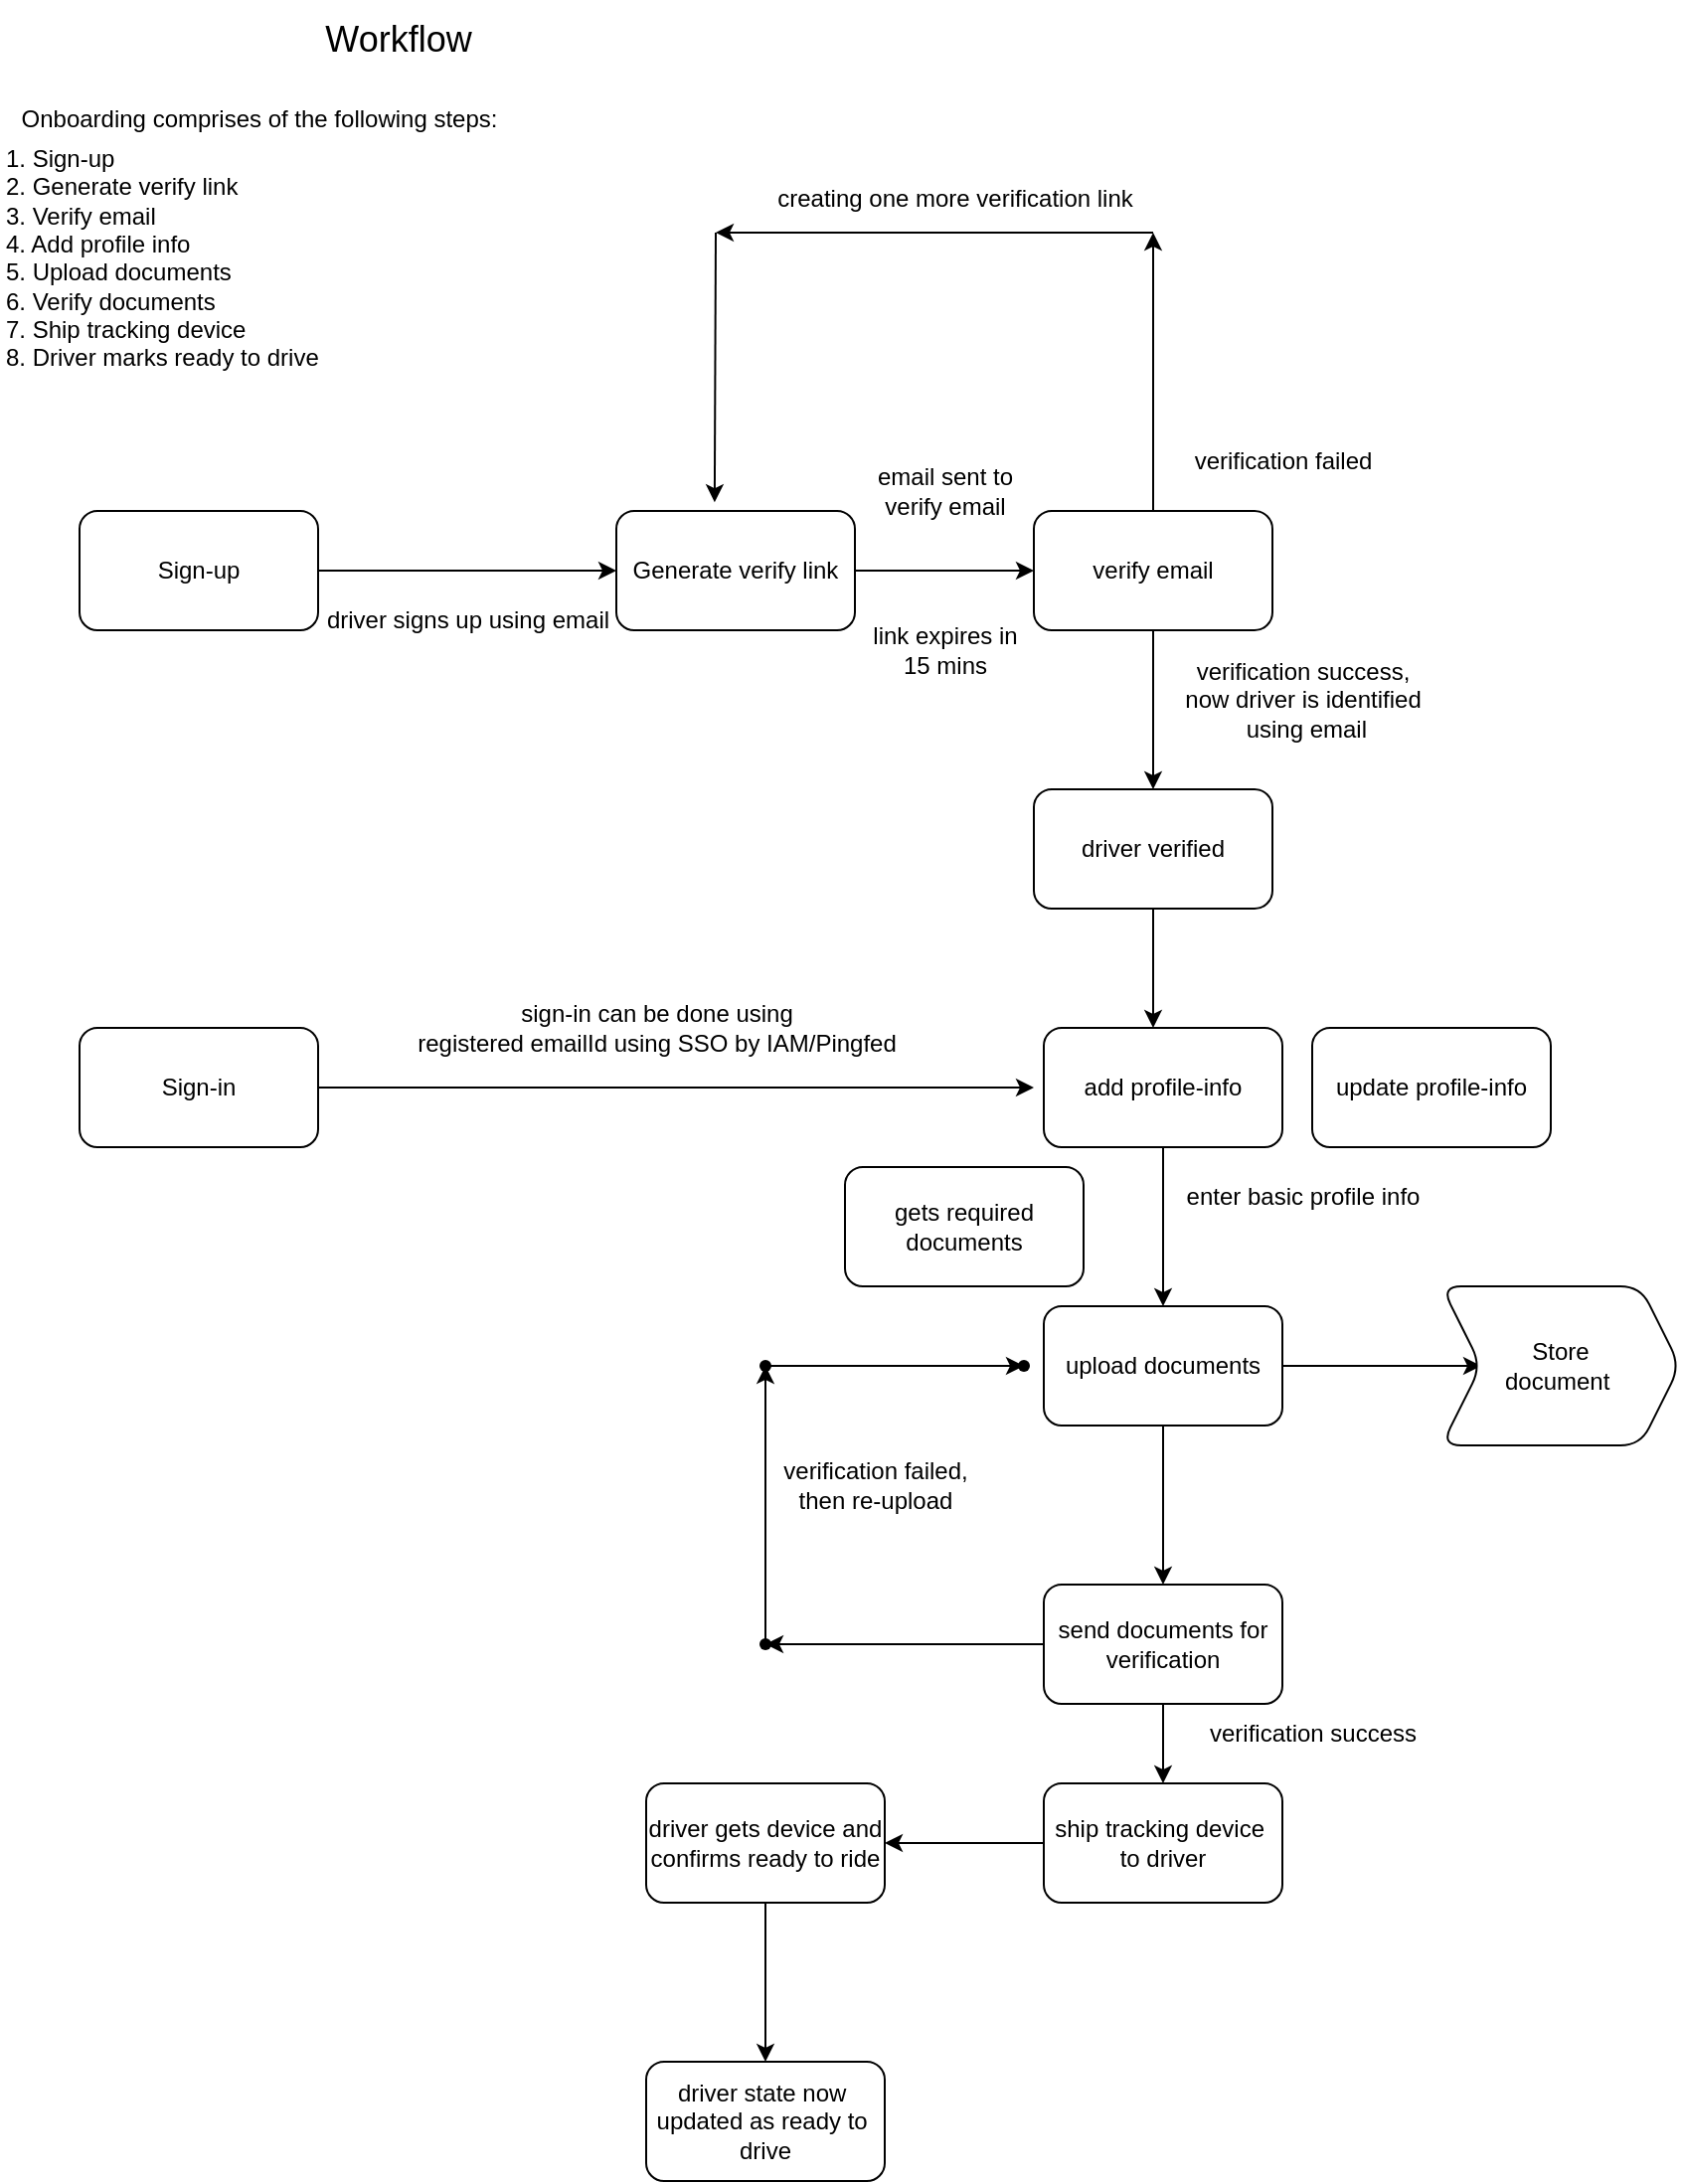 <mxfile version="23.1.6" type="device" pages="4">
  <diagram id="8oKpvlbRBVI-5o9lbDrr" name="App-flow">
    <mxGraphModel dx="1451" dy="612" grid="1" gridSize="10" guides="1" tooltips="1" connect="1" arrows="1" fold="1" page="1" pageScale="1" pageWidth="827" pageHeight="1169" math="0" shadow="0">
      <root>
        <mxCell id="0" />
        <mxCell id="1" parent="0" />
        <mxCell id="OUUCEU6JkILI50uPh_p8-1" value="&lt;font style=&quot;font-size: 18px;&quot;&gt;Workflow&lt;/font&gt;" style="text;html=1;align=center;verticalAlign=middle;resizable=0;points=[];autosize=1;strokeColor=none;fillColor=none;" parent="1" vertex="1">
          <mxGeometry x="190" y="13" width="100" height="40" as="geometry" />
        </mxCell>
        <mxCell id="OUUCEU6JkILI50uPh_p8-2" value="Onboarding comprises of the following steps:&lt;div&gt;&lt;br/&gt;&lt;/div&gt;" style="text;html=1;align=center;verticalAlign=middle;resizable=0;points=[];autosize=1;strokeColor=none;fillColor=none;" parent="1" vertex="1">
          <mxGeometry x="40" y="60" width="260" height="40" as="geometry" />
        </mxCell>
        <mxCell id="OUUCEU6JkILI50uPh_p8-3" value="&lt;div&gt;1. Sign-up&lt;/div&gt;&lt;div&gt;2. Generate verify link&lt;/div&gt;&lt;div&gt;3. Verify email&lt;/div&gt;&lt;div&gt;4. Add profile info&lt;/div&gt;&lt;div&gt;5. Upload documents&lt;/div&gt;&lt;div&gt;6. Verify documents&lt;/div&gt;&lt;div&gt;7. Ship tracking device&lt;/div&gt;&lt;div&gt;8. Driver marks ready to drive&lt;/div&gt;&lt;div&gt;&lt;br&gt;&lt;/div&gt;" style="text;html=1;align=left;verticalAlign=middle;resizable=0;points=[];autosize=1;strokeColor=none;fillColor=none;" parent="1" vertex="1">
          <mxGeometry x="41" y="80" width="180" height="140" as="geometry" />
        </mxCell>
        <mxCell id="GoXYYYhnCSD-UGDfaQE2-3" style="edgeStyle=orthogonalEdgeStyle;rounded=0;orthogonalLoop=1;jettySize=auto;html=1;entryX=0;entryY=0.5;entryDx=0;entryDy=0;" parent="1" source="GoXYYYhnCSD-UGDfaQE2-1" target="GoXYYYhnCSD-UGDfaQE2-2" edge="1">
          <mxGeometry relative="1" as="geometry" />
        </mxCell>
        <mxCell id="GoXYYYhnCSD-UGDfaQE2-1" value="Sign-up" style="rounded=1;whiteSpace=wrap;html=1;" parent="1" vertex="1">
          <mxGeometry x="80" y="270" width="120" height="60" as="geometry" />
        </mxCell>
        <mxCell id="GoXYYYhnCSD-UGDfaQE2-5" style="edgeStyle=orthogonalEdgeStyle;rounded=0;orthogonalLoop=1;jettySize=auto;html=1;" parent="1" source="GoXYYYhnCSD-UGDfaQE2-2" edge="1">
          <mxGeometry relative="1" as="geometry">
            <mxPoint x="560" y="300" as="targetPoint" />
          </mxGeometry>
        </mxCell>
        <mxCell id="GoXYYYhnCSD-UGDfaQE2-2" value="Generate verify link" style="rounded=1;whiteSpace=wrap;html=1;" parent="1" vertex="1">
          <mxGeometry x="350" y="270" width="120" height="60" as="geometry" />
        </mxCell>
        <mxCell id="GoXYYYhnCSD-UGDfaQE2-4" value="driver signs up using email" style="text;html=1;align=center;verticalAlign=middle;resizable=0;points=[];autosize=1;strokeColor=none;fillColor=none;" parent="1" vertex="1">
          <mxGeometry x="190" y="310" width="170" height="30" as="geometry" />
        </mxCell>
        <mxCell id="GoXYYYhnCSD-UGDfaQE2-9" value="" style="edgeStyle=orthogonalEdgeStyle;rounded=0;orthogonalLoop=1;jettySize=auto;html=1;" parent="1" source="GoXYYYhnCSD-UGDfaQE2-6" target="GoXYYYhnCSD-UGDfaQE2-8" edge="1">
          <mxGeometry relative="1" as="geometry" />
        </mxCell>
        <mxCell id="GoXYYYhnCSD-UGDfaQE2-11" style="edgeStyle=orthogonalEdgeStyle;rounded=0;orthogonalLoop=1;jettySize=auto;html=1;" parent="1" source="GoXYYYhnCSD-UGDfaQE2-6" edge="1">
          <mxGeometry relative="1" as="geometry">
            <mxPoint x="620" y="130" as="targetPoint" />
          </mxGeometry>
        </mxCell>
        <mxCell id="GoXYYYhnCSD-UGDfaQE2-6" value="verify email" style="rounded=1;whiteSpace=wrap;html=1;" parent="1" vertex="1">
          <mxGeometry x="560" y="270" width="120" height="60" as="geometry" />
        </mxCell>
        <mxCell id="GoXYYYhnCSD-UGDfaQE2-7" value="email sent to &lt;br&gt;verify email" style="text;html=1;align=center;verticalAlign=middle;resizable=0;points=[];autosize=1;strokeColor=none;fillColor=none;" parent="1" vertex="1">
          <mxGeometry x="470" y="240" width="90" height="40" as="geometry" />
        </mxCell>
        <mxCell id="GoXYYYhnCSD-UGDfaQE2-17" style="edgeStyle=orthogonalEdgeStyle;rounded=0;orthogonalLoop=1;jettySize=auto;html=1;" parent="1" source="GoXYYYhnCSD-UGDfaQE2-8" edge="1">
          <mxGeometry relative="1" as="geometry">
            <mxPoint x="620" y="530" as="targetPoint" />
          </mxGeometry>
        </mxCell>
        <mxCell id="GoXYYYhnCSD-UGDfaQE2-8" value="driver verified" style="rounded=1;whiteSpace=wrap;html=1;" parent="1" vertex="1">
          <mxGeometry x="560" y="410" width="120" height="60" as="geometry" />
        </mxCell>
        <mxCell id="GoXYYYhnCSD-UGDfaQE2-10" value="verification success,&lt;br&gt;now driver is identified&lt;br&gt;&amp;nbsp;using email" style="text;html=1;align=center;verticalAlign=middle;resizable=0;points=[];autosize=1;strokeColor=none;fillColor=none;" parent="1" vertex="1">
          <mxGeometry x="625" y="335" width="140" height="60" as="geometry" />
        </mxCell>
        <mxCell id="GoXYYYhnCSD-UGDfaQE2-12" value="verification failed" style="text;html=1;align=center;verticalAlign=middle;resizable=0;points=[];autosize=1;strokeColor=none;fillColor=none;" parent="1" vertex="1">
          <mxGeometry x="630" y="230" width="110" height="30" as="geometry" />
        </mxCell>
        <mxCell id="GoXYYYhnCSD-UGDfaQE2-13" value="link expires in &lt;br&gt;15 mins" style="text;html=1;align=center;verticalAlign=middle;resizable=0;points=[];autosize=1;strokeColor=none;fillColor=none;" parent="1" vertex="1">
          <mxGeometry x="465" y="320" width="100" height="40" as="geometry" />
        </mxCell>
        <mxCell id="GoXYYYhnCSD-UGDfaQE2-14" value="" style="endArrow=classic;html=1;rounded=0;" parent="1" edge="1">
          <mxGeometry width="50" height="50" relative="1" as="geometry">
            <mxPoint x="620" y="130" as="sourcePoint" />
            <mxPoint x="400" y="130" as="targetPoint" />
          </mxGeometry>
        </mxCell>
        <mxCell id="GoXYYYhnCSD-UGDfaQE2-15" value="" style="endArrow=classic;html=1;rounded=0;entryX=0.412;entryY=-0.073;entryDx=0;entryDy=0;entryPerimeter=0;" parent="1" target="GoXYYYhnCSD-UGDfaQE2-2" edge="1">
          <mxGeometry width="50" height="50" relative="1" as="geometry">
            <mxPoint x="400" y="130" as="sourcePoint" />
            <mxPoint x="490" y="240" as="targetPoint" />
          </mxGeometry>
        </mxCell>
        <mxCell id="GoXYYYhnCSD-UGDfaQE2-16" value="creating one more verification link" style="text;html=1;align=center;verticalAlign=middle;resizable=0;points=[];autosize=1;strokeColor=none;fillColor=none;" parent="1" vertex="1">
          <mxGeometry x="420" y="98" width="200" height="30" as="geometry" />
        </mxCell>
        <mxCell id="r4ZH1obgNRHCd6oUu8uE-2" value="" style="edgeStyle=orthogonalEdgeStyle;rounded=0;orthogonalLoop=1;jettySize=auto;html=1;" parent="1" source="GoXYYYhnCSD-UGDfaQE2-18" target="r4ZH1obgNRHCd6oUu8uE-1" edge="1">
          <mxGeometry relative="1" as="geometry" />
        </mxCell>
        <mxCell id="GoXYYYhnCSD-UGDfaQE2-18" value="add profile-info" style="rounded=1;whiteSpace=wrap;html=1;" parent="1" vertex="1">
          <mxGeometry x="565" y="530" width="120" height="60" as="geometry" />
        </mxCell>
        <mxCell id="GoXYYYhnCSD-UGDfaQE2-20" style="edgeStyle=orthogonalEdgeStyle;rounded=0;orthogonalLoop=1;jettySize=auto;html=1;" parent="1" source="GoXYYYhnCSD-UGDfaQE2-19" edge="1">
          <mxGeometry relative="1" as="geometry">
            <mxPoint x="560" y="560" as="targetPoint" />
          </mxGeometry>
        </mxCell>
        <mxCell id="GoXYYYhnCSD-UGDfaQE2-19" value="Sign-in" style="rounded=1;whiteSpace=wrap;html=1;" parent="1" vertex="1">
          <mxGeometry x="80" y="530" width="120" height="60" as="geometry" />
        </mxCell>
        <mxCell id="GoXYYYhnCSD-UGDfaQE2-24" value="sign-in can be done using &lt;br&gt;registered emailId using SSO by IAM/Pingfed" style="text;html=1;align=center;verticalAlign=middle;resizable=0;points=[];autosize=1;strokeColor=none;fillColor=none;" parent="1" vertex="1">
          <mxGeometry x="240" y="510" width="260" height="40" as="geometry" />
        </mxCell>
        <mxCell id="r4ZH1obgNRHCd6oUu8uE-4" value="" style="edgeStyle=orthogonalEdgeStyle;rounded=0;orthogonalLoop=1;jettySize=auto;html=1;" parent="1" source="r4ZH1obgNRHCd6oUu8uE-1" target="r4ZH1obgNRHCd6oUu8uE-3" edge="1">
          <mxGeometry relative="1" as="geometry" />
        </mxCell>
        <mxCell id="r4ZH1obgNRHCd6oUu8uE-8" value="" style="edgeStyle=orthogonalEdgeStyle;rounded=0;orthogonalLoop=1;jettySize=auto;html=1;" parent="1" source="r4ZH1obgNRHCd6oUu8uE-1" target="r4ZH1obgNRHCd6oUu8uE-7" edge="1">
          <mxGeometry relative="1" as="geometry" />
        </mxCell>
        <mxCell id="r4ZH1obgNRHCd6oUu8uE-1" value="upload documents" style="rounded=1;whiteSpace=wrap;html=1;" parent="1" vertex="1">
          <mxGeometry x="565" y="670" width="120" height="60" as="geometry" />
        </mxCell>
        <mxCell id="r4ZH1obgNRHCd6oUu8uE-3" value="Store &lt;br&gt;document&amp;nbsp;" style="shape=step;perimeter=stepPerimeter;whiteSpace=wrap;html=1;fixedSize=1;rounded=1;" parent="1" vertex="1">
          <mxGeometry x="765" y="660" width="120" height="80" as="geometry" />
        </mxCell>
        <mxCell id="r4ZH1obgNRHCd6oUu8uE-5" value="enter basic profile info" style="text;html=1;align=center;verticalAlign=middle;resizable=0;points=[];autosize=1;strokeColor=none;fillColor=none;" parent="1" vertex="1">
          <mxGeometry x="625" y="600" width="140" height="30" as="geometry" />
        </mxCell>
        <mxCell id="r4ZH1obgNRHCd6oUu8uE-6" value="update profile-info" style="rounded=1;whiteSpace=wrap;html=1;" parent="1" vertex="1">
          <mxGeometry x="700" y="530" width="120" height="60" as="geometry" />
        </mxCell>
        <mxCell id="r4ZH1obgNRHCd6oUu8uE-10" value="" style="edgeStyle=orthogonalEdgeStyle;rounded=0;orthogonalLoop=1;jettySize=auto;html=1;" parent="1" source="r4ZH1obgNRHCd6oUu8uE-7" target="r4ZH1obgNRHCd6oUu8uE-9" edge="1">
          <mxGeometry relative="1" as="geometry" />
        </mxCell>
        <mxCell id="r4ZH1obgNRHCd6oUu8uE-16" style="edgeStyle=orthogonalEdgeStyle;rounded=0;orthogonalLoop=1;jettySize=auto;html=1;" parent="1" source="r4ZH1obgNRHCd6oUu8uE-7" edge="1">
          <mxGeometry relative="1" as="geometry">
            <mxPoint x="625" y="910" as="targetPoint" />
          </mxGeometry>
        </mxCell>
        <mxCell id="r4ZH1obgNRHCd6oUu8uE-7" value="send documents for&lt;br&gt;verification" style="rounded=1;whiteSpace=wrap;html=1;" parent="1" vertex="1">
          <mxGeometry x="565" y="810" width="120" height="60" as="geometry" />
        </mxCell>
        <mxCell id="r4ZH1obgNRHCd6oUu8uE-12" value="" style="edgeStyle=orthogonalEdgeStyle;rounded=0;orthogonalLoop=1;jettySize=auto;html=1;" parent="1" source="r4ZH1obgNRHCd6oUu8uE-9" target="r4ZH1obgNRHCd6oUu8uE-11" edge="1">
          <mxGeometry relative="1" as="geometry" />
        </mxCell>
        <mxCell id="r4ZH1obgNRHCd6oUu8uE-9" value="" style="shape=waypoint;sketch=0;size=6;pointerEvents=1;points=[];fillColor=default;resizable=0;rotatable=0;perimeter=centerPerimeter;snapToPoint=1;rounded=1;" parent="1" vertex="1">
          <mxGeometry x="415" y="830" width="20" height="20" as="geometry" />
        </mxCell>
        <mxCell id="r4ZH1obgNRHCd6oUu8uE-14" value="" style="edgeStyle=orthogonalEdgeStyle;rounded=0;orthogonalLoop=1;jettySize=auto;html=1;" parent="1" source="r4ZH1obgNRHCd6oUu8uE-11" target="r4ZH1obgNRHCd6oUu8uE-13" edge="1">
          <mxGeometry relative="1" as="geometry" />
        </mxCell>
        <mxCell id="r4ZH1obgNRHCd6oUu8uE-11" value="" style="shape=waypoint;sketch=0;size=6;pointerEvents=1;points=[];fillColor=default;resizable=0;rotatable=0;perimeter=centerPerimeter;snapToPoint=1;rounded=1;" parent="1" vertex="1">
          <mxGeometry x="415" y="690" width="20" height="20" as="geometry" />
        </mxCell>
        <mxCell id="r4ZH1obgNRHCd6oUu8uE-13" value="" style="shape=waypoint;sketch=0;size=6;pointerEvents=1;points=[];fillColor=default;resizable=0;rotatable=0;perimeter=centerPerimeter;snapToPoint=1;rounded=1;" parent="1" vertex="1">
          <mxGeometry x="545" y="690" width="20" height="20" as="geometry" />
        </mxCell>
        <mxCell id="r4ZH1obgNRHCd6oUu8uE-15" value="verification failed, &lt;br&gt;then re-upload" style="text;html=1;align=center;verticalAlign=middle;resizable=0;points=[];autosize=1;strokeColor=none;fillColor=none;" parent="1" vertex="1">
          <mxGeometry x="420" y="740" width="120" height="40" as="geometry" />
        </mxCell>
        <mxCell id="r4ZH1obgNRHCd6oUu8uE-19" value="" style="edgeStyle=orthogonalEdgeStyle;rounded=0;orthogonalLoop=1;jettySize=auto;html=1;" parent="1" source="r4ZH1obgNRHCd6oUu8uE-17" target="r4ZH1obgNRHCd6oUu8uE-18" edge="1">
          <mxGeometry relative="1" as="geometry" />
        </mxCell>
        <mxCell id="r4ZH1obgNRHCd6oUu8uE-17" value="ship tracking device&amp;nbsp;&lt;br&gt;to driver" style="rounded=1;whiteSpace=wrap;html=1;" parent="1" vertex="1">
          <mxGeometry x="565" y="910" width="120" height="60" as="geometry" />
        </mxCell>
        <mxCell id="r4ZH1obgNRHCd6oUu8uE-21" value="" style="edgeStyle=orthogonalEdgeStyle;rounded=0;orthogonalLoop=1;jettySize=auto;html=1;" parent="1" source="r4ZH1obgNRHCd6oUu8uE-18" target="r4ZH1obgNRHCd6oUu8uE-20" edge="1">
          <mxGeometry relative="1" as="geometry" />
        </mxCell>
        <mxCell id="r4ZH1obgNRHCd6oUu8uE-18" value="driver gets device and confirms ready to ride" style="rounded=1;whiteSpace=wrap;html=1;" parent="1" vertex="1">
          <mxGeometry x="365" y="910" width="120" height="60" as="geometry" />
        </mxCell>
        <mxCell id="r4ZH1obgNRHCd6oUu8uE-20" value="driver state now&amp;nbsp;&lt;br&gt;updated as ready to&amp;nbsp;&lt;br&gt;drive" style="rounded=1;whiteSpace=wrap;html=1;" parent="1" vertex="1">
          <mxGeometry x="365" y="1050" width="120" height="60" as="geometry" />
        </mxCell>
        <mxCell id="z6SVII3GVe6MgztTNQRs-1" value="gets required&lt;br&gt;documents" style="rounded=1;whiteSpace=wrap;html=1;" vertex="1" parent="1">
          <mxGeometry x="465" y="600" width="120" height="60" as="geometry" />
        </mxCell>
        <mxCell id="z6SVII3GVe6MgztTNQRs-2" value="verification success" style="text;html=1;align=center;verticalAlign=middle;resizable=0;points=[];autosize=1;strokeColor=none;fillColor=none;" vertex="1" parent="1">
          <mxGeometry x="635" y="870" width="130" height="30" as="geometry" />
        </mxCell>
      </root>
    </mxGraphModel>
  </diagram>
  <diagram name="High level architecture" id="AVvsk9C4RIKYkErOK3jD">
    <mxGraphModel dx="2261" dy="1930" grid="1" gridSize="10" guides="1" tooltips="1" connect="1" arrows="1" fold="1" page="1" pageScale="1" pageWidth="827" pageHeight="1169" math="0" shadow="0">
      <root>
        <mxCell id="0" />
        <mxCell id="1" parent="0" />
        <mxCell id="dH5VIgvCk19wxmA_28hv-27" style="edgeStyle=orthogonalEdgeStyle;rounded=0;orthogonalLoop=1;jettySize=auto;html=1;entryX=0;entryY=0.5;entryDx=0;entryDy=0;" parent="1" source="dH5VIgvCk19wxmA_28hv-1" target="dH5VIgvCk19wxmA_28hv-26" edge="1">
          <mxGeometry relative="1" as="geometry" />
        </mxCell>
        <mxCell id="dH5VIgvCk19wxmA_28hv-1" value="Client" style="rounded=1;whiteSpace=wrap;html=1;" parent="1" vertex="1">
          <mxGeometry x="-90" y="320" width="120" height="60" as="geometry" />
        </mxCell>
        <mxCell id="Jny6Wl-uXNCk-iozLGEV-15" value="" style="edgeStyle=orthogonalEdgeStyle;rounded=0;orthogonalLoop=1;jettySize=auto;html=1;" parent="1" source="dH5VIgvCk19wxmA_28hv-3" target="Jny6Wl-uXNCk-iozLGEV-14" edge="1">
          <mxGeometry relative="1" as="geometry" />
        </mxCell>
        <mxCell id="Jny6Wl-uXNCk-iozLGEV-17" style="edgeStyle=orthogonalEdgeStyle;rounded=0;orthogonalLoop=1;jettySize=auto;html=1;entryX=0.417;entryY=0.945;entryDx=0;entryDy=0;entryPerimeter=0;" parent="1" source="dH5VIgvCk19wxmA_28hv-3" target="Jny6Wl-uXNCk-iozLGEV-36" edge="1">
          <mxGeometry relative="1" as="geometry">
            <mxPoint x="310" y="200" as="targetPoint" />
          </mxGeometry>
        </mxCell>
        <mxCell id="Jny6Wl-uXNCk-iozLGEV-37" value="=" style="edgeLabel;html=1;align=center;verticalAlign=middle;resizable=0;points=[];" parent="Jny6Wl-uXNCk-iozLGEV-17" vertex="1" connectable="0">
          <mxGeometry x="0.973" y="2" relative="1" as="geometry">
            <mxPoint as="offset" />
          </mxGeometry>
        </mxCell>
        <mxCell id="kC-czr3aiyMRFLHlCG59-11" style="edgeStyle=orthogonalEdgeStyle;rounded=0;orthogonalLoop=1;jettySize=auto;html=1;entryX=0;entryY=0.5;entryDx=0;entryDy=0;" parent="1" source="dH5VIgvCk19wxmA_28hv-3" target="kC-czr3aiyMRFLHlCG59-10" edge="1">
          <mxGeometry relative="1" as="geometry" />
        </mxCell>
        <mxCell id="dH5VIgvCk19wxmA_28hv-3" value="driver-documents-svc" style="rounded=1;whiteSpace=wrap;html=1;" parent="1" vertex="1">
          <mxGeometry x="740" y="250" width="110" height="60" as="geometry" />
        </mxCell>
        <mxCell id="dH5VIgvCk19wxmA_28hv-6" value="notifier-svc" style="rounded=1;whiteSpace=wrap;html=1;" parent="1" vertex="1">
          <mxGeometry x="40" y="140" width="120" height="60" as="geometry" />
        </mxCell>
        <mxCell id="dH5VIgvCk19wxmA_28hv-9" value="email/sms/&lt;br&gt;PNs" style="text;html=1;align=center;verticalAlign=middle;resizable=0;points=[];autosize=1;strokeColor=none;fillColor=none;" parent="1" vertex="1">
          <mxGeometry x="-110" y="185" width="80" height="40" as="geometry" />
        </mxCell>
        <mxCell id="05wJK2Bzyhu_1afxax_W-3" value="" style="edgeStyle=orthogonalEdgeStyle;rounded=0;orthogonalLoop=1;jettySize=auto;html=1;" parent="1" source="dH5VIgvCk19wxmA_28hv-26" target="05wJK2Bzyhu_1afxax_W-2" edge="1">
          <mxGeometry relative="1" as="geometry" />
        </mxCell>
        <mxCell id="dH5VIgvCk19wxmA_28hv-26" value="UI Landing" style="rounded=1;whiteSpace=wrap;html=1;" parent="1" vertex="1">
          <mxGeometry x="130" y="320" width="120" height="60" as="geometry" />
        </mxCell>
        <mxCell id="kC-czr3aiyMRFLHlCG59-2" value="" style="edgeStyle=orthogonalEdgeStyle;rounded=0;orthogonalLoop=1;jettySize=auto;html=1;" parent="1" source="MUqM-ADy02oB9mfLuVHu-1" target="kC-czr3aiyMRFLHlCG59-1" edge="1">
          <mxGeometry relative="1" as="geometry" />
        </mxCell>
        <mxCell id="MUqM-ADy02oB9mfLuVHu-1" value="document-verification-svc" style="rounded=1;whiteSpace=wrap;html=1;" parent="1" vertex="1">
          <mxGeometry x="1050" y="243" width="170" height="60" as="geometry" />
        </mxCell>
        <mxCell id="kC-czr3aiyMRFLHlCG59-13" style="edgeStyle=orthogonalEdgeStyle;rounded=0;orthogonalLoop=1;jettySize=auto;html=1;entryX=0.5;entryY=1;entryDx=0;entryDy=0;" parent="1" source="MUqM-ADy02oB9mfLuVHu-3" target="kC-czr3aiyMRFLHlCG59-10" edge="1">
          <mxGeometry relative="1" as="geometry" />
        </mxCell>
        <mxCell id="MUqM-ADy02oB9mfLuVHu-3" value="onboarding-worflow-svc" style="rounded=1;whiteSpace=wrap;html=1;" parent="1" vertex="1">
          <mxGeometry x="610" y="670" width="120" height="60" as="geometry" />
        </mxCell>
        <mxCell id="05wJK2Bzyhu_1afxax_W-4" value="" style="edgeStyle=orthogonalEdgeStyle;rounded=0;orthogonalLoop=1;jettySize=auto;html=1;" parent="1" source="05wJK2Bzyhu_1afxax_W-2" target="dH5VIgvCk19wxmA_28hv-3" edge="1">
          <mxGeometry relative="1" as="geometry" />
        </mxCell>
        <mxCell id="05wJK2Bzyhu_1afxax_W-5" style="edgeStyle=orthogonalEdgeStyle;rounded=0;orthogonalLoop=1;jettySize=auto;html=1;entryX=0;entryY=0.75;entryDx=0;entryDy=0;" parent="1" source="05wJK2Bzyhu_1afxax_W-2" target="MUqM-ADy02oB9mfLuVHu-3" edge="1">
          <mxGeometry relative="1" as="geometry" />
        </mxCell>
        <mxCell id="Jny6Wl-uXNCk-iozLGEV-16" style="edgeStyle=orthogonalEdgeStyle;rounded=0;orthogonalLoop=1;jettySize=auto;html=1;entryX=0;entryY=0.5;entryDx=0;entryDy=0;" parent="1" source="05wJK2Bzyhu_1afxax_W-2" target="Jny6Wl-uXNCk-iozLGEV-14" edge="1">
          <mxGeometry relative="1" as="geometry" />
        </mxCell>
        <mxCell id="kC-czr3aiyMRFLHlCG59-7" value="" style="edgeStyle=orthogonalEdgeStyle;rounded=0;orthogonalLoop=1;jettySize=auto;html=1;" parent="1" source="05wJK2Bzyhu_1afxax_W-2" target="kC-czr3aiyMRFLHlCG59-6" edge="1">
          <mxGeometry relative="1" as="geometry" />
        </mxCell>
        <mxCell id="05wJK2Bzyhu_1afxax_W-2" value="edge-svc&lt;br&gt;(load-balanced)" style="rounded=1;whiteSpace=wrap;html=1;" parent="1" vertex="1">
          <mxGeometry x="333.5" y="320" width="86.5" height="55" as="geometry" />
        </mxCell>
        <mxCell id="Jny6Wl-uXNCk-iozLGEV-6" style="edgeStyle=orthogonalEdgeStyle;rounded=0;orthogonalLoop=1;jettySize=auto;html=1;" parent="1" target="dH5VIgvCk19wxmA_28hv-6" edge="1">
          <mxGeometry relative="1" as="geometry">
            <mxPoint x="280" y="170" as="sourcePoint" />
          </mxGeometry>
        </mxCell>
        <mxCell id="Jny6Wl-uXNCk-iozLGEV-7" style="edgeStyle=orthogonalEdgeStyle;rounded=0;orthogonalLoop=1;jettySize=auto;html=1;entryX=0.558;entryY=0;entryDx=0;entryDy=0;entryPerimeter=0;" parent="1" source="dH5VIgvCk19wxmA_28hv-6" target="dH5VIgvCk19wxmA_28hv-1" edge="1">
          <mxGeometry relative="1" as="geometry" />
        </mxCell>
        <mxCell id="Jny6Wl-uXNCk-iozLGEV-8" value="ext-coms" style="text;html=1;align=center;verticalAlign=middle;resizable=0;points=[];autosize=1;strokeColor=none;fillColor=none;" parent="1" vertex="1">
          <mxGeometry x="280" y="150" width="70" height="30" as="geometry" />
        </mxCell>
        <mxCell id="kC-czr3aiyMRFLHlCG59-12" style="edgeStyle=orthogonalEdgeStyle;rounded=0;orthogonalLoop=1;jettySize=auto;html=1;entryX=0;entryY=0.75;entryDx=0;entryDy=0;" parent="1" source="Jny6Wl-uXNCk-iozLGEV-14" target="kC-czr3aiyMRFLHlCG59-10" edge="1">
          <mxGeometry relative="1" as="geometry" />
        </mxCell>
        <mxCell id="Jny6Wl-uXNCk-iozLGEV-14" value="driver-actions-svc" style="rounded=1;whiteSpace=wrap;html=1;" parent="1" vertex="1">
          <mxGeometry x="610" y="500" width="110" height="60" as="geometry" />
        </mxCell>
        <mxCell id="Jny6Wl-uXNCk-iozLGEV-26" value="&lt;font style=&quot;font-size: 18px;&quot;&gt;partner-onboarding-app&lt;/font&gt;" style="text;html=1;align=center;verticalAlign=middle;resizable=0;points=[];autosize=1;strokeColor=none;fillColor=none;" parent="1" vertex="1">
          <mxGeometry x="350" y="-30" width="210" height="40" as="geometry" />
        </mxCell>
        <mxCell id="Jny6Wl-uXNCk-iozLGEV-27" value="" style="verticalLabelPosition=bottom;html=1;verticalAlign=top;align=center;strokeColor=none;fillColor=#00BEF2;shape=mxgraph.azure.sql_database_sql_azure;" parent="1" vertex="1">
          <mxGeometry x="740" y="720" width="30" height="30" as="geometry" />
        </mxCell>
        <mxCell id="Jny6Wl-uXNCk-iozLGEV-28" value="" style="verticalLabelPosition=bottom;html=1;verticalAlign=top;align=center;strokeColor=none;fillColor=#00BEF2;shape=mxgraph.azure.sql_database_sql_azure;" parent="1" vertex="1">
          <mxGeometry x="730" y="545" width="30" height="30" as="geometry" />
        </mxCell>
        <mxCell id="Jny6Wl-uXNCk-iozLGEV-34" value="" style="outlineConnect=0;dashed=0;verticalLabelPosition=bottom;verticalAlign=top;align=center;html=1;shape=mxgraph.aws3.s3;fillColor=#E05243;gradientColor=none;" parent="1" vertex="1">
          <mxGeometry x="860" y="228" width="30" height="30" as="geometry" />
        </mxCell>
        <mxCell id="Jny6Wl-uXNCk-iozLGEV-36" value="ext-comms-topic" style="shape=process;whiteSpace=wrap;html=1;backgroundOutline=1;" parent="1" vertex="1">
          <mxGeometry x="270" y="150" width="110" height="40" as="geometry" />
        </mxCell>
        <mxCell id="Jny6Wl-uXNCk-iozLGEV-41" value="retry-topic" style="shape=process;whiteSpace=wrap;html=1;backgroundOutline=1;" parent="1" vertex="1">
          <mxGeometry x="50" y="110" width="100" height="22" as="geometry" />
        </mxCell>
        <mxCell id="Jny6Wl-uXNCk-iozLGEV-42" value="" style="verticalLabelPosition=bottom;html=1;verticalAlign=top;align=center;strokeColor=none;fillColor=#00BEF2;shape=mxgraph.azure.sql_database_sql_azure;" parent="1" vertex="1">
          <mxGeometry x="160" y="110" width="30" height="30" as="geometry" />
        </mxCell>
        <mxCell id="B4k99Ug_22Fxxcncz40M-2" style="edgeStyle=orthogonalEdgeStyle;rounded=0;orthogonalLoop=1;jettySize=auto;html=1;" parent="1" source="B4k99Ug_22Fxxcncz40M-1" target="dH5VIgvCk19wxmA_28hv-3" edge="1">
          <mxGeometry relative="1" as="geometry" />
        </mxCell>
        <mxCell id="B4k99Ug_22Fxxcncz40M-1" value="document-verification-topic" style="shape=process;whiteSpace=wrap;html=1;backgroundOutline=1;" parent="1" vertex="1">
          <mxGeometry x="1075" y="30" width="120" height="30" as="geometry" />
        </mxCell>
        <mxCell id="B4k99Ug_22Fxxcncz40M-4" value="" style="endArrow=none;dashed=1;html=1;rounded=0;exitX=1;exitY=0.5;exitDx=0;exitDy=0;entryX=-0.014;entryY=0.643;entryDx=0;entryDy=0;entryPerimeter=0;" parent="1" source="dH5VIgvCk19wxmA_28hv-3" target="MUqM-ADy02oB9mfLuVHu-1" edge="1">
          <mxGeometry width="50" height="50" relative="1" as="geometry">
            <mxPoint x="430" y="370" as="sourcePoint" />
            <mxPoint x="480" y="320" as="targetPoint" />
          </mxGeometry>
        </mxCell>
        <mxCell id="B4k99Ug_22Fxxcncz40M-5" value="async event" style="text;html=1;align=center;verticalAlign=middle;resizable=0;points=[];autosize=1;strokeColor=none;fillColor=none;" parent="1" vertex="1">
          <mxGeometry x="910" y="250" width="90" height="30" as="geometry" />
        </mxCell>
        <mxCell id="kC-czr3aiyMRFLHlCG59-1" value="" style="shape=waypoint;sketch=0;size=6;pointerEvents=1;points=[];fillColor=default;resizable=0;rotatable=0;perimeter=centerPerimeter;snapToPoint=1;rounded=1;" parent="1" vertex="1">
          <mxGeometry x="1125" y="60" width="20" height="20" as="geometry" />
        </mxCell>
        <mxCell id="kC-czr3aiyMRFLHlCG59-5" value="events-svc" style="rounded=1;whiteSpace=wrap;html=1;" parent="1" vertex="1">
          <mxGeometry x="316.75" y="850" width="120" height="60" as="geometry" />
        </mxCell>
        <mxCell id="kC-czr3aiyMRFLHlCG59-8" style="edgeStyle=orthogonalEdgeStyle;rounded=0;orthogonalLoop=1;jettySize=auto;html=1;entryX=0.5;entryY=0;entryDx=0;entryDy=0;" parent="1" source="kC-czr3aiyMRFLHlCG59-6" target="kC-czr3aiyMRFLHlCG59-5" edge="1">
          <mxGeometry relative="1" as="geometry" />
        </mxCell>
        <mxCell id="kC-czr3aiyMRFLHlCG59-6" value="event-source-topic" style="shape=process;whiteSpace=wrap;html=1;backgroundOutline=1;rounded=1;" parent="1" vertex="1">
          <mxGeometry x="316.75" y="610" width="120" height="60" as="geometry" />
        </mxCell>
        <mxCell id="kC-czr3aiyMRFLHlCG59-9" value="event-id" style="text;html=1;align=center;verticalAlign=middle;resizable=0;points=[];autosize=1;strokeColor=none;fillColor=none;" parent="1" vertex="1">
          <mxGeometry x="300" y="730" width="70" height="30" as="geometry" />
        </mxCell>
        <mxCell id="kC-czr3aiyMRFLHlCG59-15" style="edgeStyle=orthogonalEdgeStyle;rounded=0;orthogonalLoop=1;jettySize=auto;html=1;" parent="1" source="kC-czr3aiyMRFLHlCG59-10" edge="1">
          <mxGeometry relative="1" as="geometry">
            <mxPoint x="1060" y="880.952" as="targetPoint" />
          </mxGeometry>
        </mxCell>
        <mxCell id="kC-czr3aiyMRFLHlCG59-10" value="event-sink-topic" style="shape=process;whiteSpace=wrap;html=1;backgroundOutline=1;" parent="1" vertex="1">
          <mxGeometry x="1000" y="485" width="120" height="60" as="geometry" />
        </mxCell>
        <mxCell id="kC-czr3aiyMRFLHlCG59-17" value="" style="edgeStyle=none;orthogonalLoop=1;jettySize=auto;html=1;rounded=0;" parent="1" edge="1">
          <mxGeometry width="100" relative="1" as="geometry">
            <mxPoint x="1060" y="880" as="sourcePoint" />
            <mxPoint x="440" y="880" as="targetPoint" />
            <Array as="points" />
          </mxGeometry>
        </mxCell>
        <mxCell id="kC-czr3aiyMRFLHlCG59-19" value="" style="dashed=0;outlineConnect=0;html=1;align=center;labelPosition=center;verticalLabelPosition=bottom;verticalAlign=top;shape=mxgraph.weblogos.mongodb" parent="1" vertex="1">
          <mxGeometry x="439.5" y="890" width="31" height="50" as="geometry" />
        </mxCell>
        <mxCell id="rnz6FiLwK448QKx8ntR2-1" value="" style="image;aspect=fixed;html=1;points=[];align=center;fontSize=12;image=img/lib/azure2/other/Grafana.svg;" vertex="1" parent="1">
          <mxGeometry x="249" y="930" width="68" height="52.8" as="geometry" />
        </mxCell>
        <mxCell id="rnz6FiLwK448QKx8ntR2-2" value="" style="sketch=0;points=[[0,0,0],[0.25,0,0],[0.5,0,0],[0.75,0,0],[1,0,0],[0,1,0],[0.25,1,0],[0.5,1,0],[0.75,1,0],[1,1,0],[0,0.25,0],[0,0.5,0],[0,0.75,0],[1,0.25,0],[1,0.5,0],[1,0.75,0]];points=[[0,0,0],[0.25,0,0],[0.5,0,0],[0.75,0,0],[1,0,0],[0,1,0],[0.25,1,0],[0.5,1,0],[0.75,1,0],[1,1,0],[0,0.25,0],[0,0.5,0],[0,0.75,0],[1,0.25,0],[1,0.5,0],[1,0.75,0]];outlineConnect=0;fontColor=#232F3E;fillColor=#E7157B;strokeColor=#ffffff;dashed=0;verticalLabelPosition=bottom;verticalAlign=top;align=center;html=1;fontSize=12;fontStyle=0;aspect=fixed;shape=mxgraph.aws4.resourceIcon;resIcon=mxgraph.aws4.managed_service_for_prometheus;" vertex="1" parent="1">
          <mxGeometry x="334" y="930" width="50" height="50" as="geometry" />
        </mxCell>
        <mxCell id="rnz6FiLwK448QKx8ntR2-3" value="" style="rounded=0;whiteSpace=wrap;html=1;fillColor=none;" vertex="1" parent="1">
          <mxGeometry x="20" y="820" width="490" height="240" as="geometry" />
        </mxCell>
        <mxCell id="rnz6FiLwK448QKx8ntR2-4" value="Alerting&lt;br&gt;Monitoring&lt;br&gt;Dashboards&lt;br&gt;Metrics" style="text;html=1;align=center;verticalAlign=middle;whiteSpace=wrap;rounded=0;" vertex="1" parent="1">
          <mxGeometry x="170" y="830" width="110" height="90" as="geometry" />
        </mxCell>
        <mxCell id="sX_nUUnwSDvnKczGXmST-1" value="" style="verticalLabelPosition=bottom;html=1;verticalAlign=top;align=center;strokeColor=none;fillColor=#00BEF2;shape=mxgraph.azure.sql_database_sql_azure;" vertex="1" parent="1">
          <mxGeometry x="860" y="290" width="30" height="30" as="geometry" />
        </mxCell>
        <mxCell id="YADVXn6C_4KXoehCjgUN-1" value="" style="shape=image;html=1;verticalAlign=top;verticalLabelPosition=bottom;labelBackgroundColor=#ffffff;imageAspect=0;aspect=fixed;image=https://cdn2.iconfinder.com/data/icons/boxicons-logos/24/bxl-spring-boot-128.png" vertex="1" parent="1">
          <mxGeometry x="700" y="740" width="30" height="30" as="geometry" />
        </mxCell>
        <mxCell id="YADVXn6C_4KXoehCjgUN-2" value="" style="shape=image;html=1;verticalAlign=top;verticalLabelPosition=bottom;labelBackgroundColor=#ffffff;imageAspect=0;aspect=fixed;image=https://cdn2.iconfinder.com/data/icons/boxicons-logos/24/bxl-spring-boot-128.png" vertex="1" parent="1">
          <mxGeometry x="690" y="570" width="30" height="30" as="geometry" />
        </mxCell>
        <mxCell id="YADVXn6C_4KXoehCjgUN-3" value="" style="shape=image;html=1;verticalAlign=top;verticalLabelPosition=bottom;labelBackgroundColor=#ffffff;imageAspect=0;aspect=fixed;image=https://cdn2.iconfinder.com/data/icons/boxicons-logos/24/bxl-spring-boot-128.png" vertex="1" parent="1">
          <mxGeometry x="810" y="320" width="30" height="30" as="geometry" />
        </mxCell>
        <mxCell id="YADVXn6C_4KXoehCjgUN-4" value="" style="shape=image;html=1;verticalAlign=top;verticalLabelPosition=bottom;labelBackgroundColor=#ffffff;imageAspect=0;aspect=fixed;image=https://cdn2.iconfinder.com/data/icons/boxicons-logos/24/bxl-go-lang-128.png" vertex="1" parent="1">
          <mxGeometry x="400" y="940" width="60" height="60" as="geometry" />
        </mxCell>
        <mxCell id="YADVXn6C_4KXoehCjgUN-5" value="" style="shape=image;html=1;verticalAlign=top;verticalLabelPosition=bottom;labelBackgroundColor=#ffffff;imageAspect=0;aspect=fixed;image=https://cdn2.iconfinder.com/data/icons/boxicons-logos/24/bxl-go-lang-128.png" vertex="1" parent="1">
          <mxGeometry x="80" y="203" width="40" height="40" as="geometry" />
        </mxCell>
      </root>
    </mxGraphModel>
  </diagram>
  <diagram id="JdBZqBgUglOkVTUDZfGI" name="DB design">
    <mxGraphModel dx="1301" dy="548" grid="1" gridSize="10" guides="1" tooltips="1" connect="1" arrows="1" fold="1" page="1" pageScale="1" pageWidth="827" pageHeight="1169" math="0" shadow="0">
      <root>
        <mxCell id="0" />
        <mxCell id="1" parent="0" />
        <mxCell id="PxcERdk0R2HqEhSx57OO-1" value="&lt;font style=&quot;font-size: 18px;&quot;&gt;DB design&lt;/font&gt;" style="text;html=1;align=center;verticalAlign=middle;resizable=0;points=[];autosize=1;strokeColor=none;fillColor=none;" parent="1" vertex="1">
          <mxGeometry x="40" y="13" width="110" height="40" as="geometry" />
        </mxCell>
        <mxCell id="b7MAn760wYcg3mL7OLKV-2" value="1. Driver-actions-svc:&lt;br style=&quot;border-color: var(--border-color);&quot;&gt;&lt;div style=&quot;border-color: var(--border-color);&quot;&gt;&lt;br style=&quot;border-color: var(--border-color);&quot;&gt;&lt;/div&gt;&lt;div style=&quot;border-color: var(--border-color);&quot;&gt;&lt;br&gt;&lt;/div&gt;a. Drivers (id, first_name, last_name, phone, email, city_pin, state, driver_attributes, application_id)&lt;br&gt;&lt;br&gt;The primary index will be id.&lt;br&gt;&lt;br&gt;The non-clustered index can be the following:&lt;br&gt;1. email&lt;br&gt;2. city_pin&lt;br&gt;&lt;br&gt;Partitioning can be done by the following:&lt;br&gt;1. city_pin&lt;br&gt;&lt;br&gt;b. Application (id, driver_id, status, failed_reason, completed_states)&lt;br&gt;&lt;br&gt;&lt;div&gt;The primary index will be id.&lt;/div&gt;&lt;div&gt;&lt;br&gt;&lt;/div&gt;&lt;div&gt;The non-clustered index can be the following:&lt;/div&gt;&lt;div&gt;&lt;br&gt;&lt;/div&gt;&lt;div&gt;1. driver_id&lt;/div&gt;&lt;div&gt;2. driver_id, status&lt;/div&gt;&lt;div&gt;&lt;br&gt;&lt;/div&gt;&lt;div&gt;Partitioning can be done by the following:&lt;/div&gt;&lt;div&gt;&lt;br&gt;&lt;/div&gt;&lt;div&gt;1. driver_id&lt;/div&gt;" style="text;html=1;align=left;verticalAlign=middle;resizable=0;points=[];autosize=1;strokeColor=none;fillColor=none;" parent="1" vertex="1">
          <mxGeometry x="40" y="53" width="550" height="390" as="geometry" />
        </mxCell>
        <mxCell id="b7MAn760wYcg3mL7OLKV-4" value="&lt;br&gt;2. Driver-document-svc:&lt;br&gt;&lt;br&gt;&lt;br&gt;a. Documents (document_id, driver_id, name, type , document_location_id, attributes, &lt;br&gt;created_date, updated_date, verification_status,&lt;br&gt;verified_date, verification_failure_reason)&amp;nbsp;&lt;br&gt;&lt;br&gt;Primary key indexing on document_id.&lt;br&gt;&lt;br&gt;Non-clustered indexing can be done on the following:&lt;br&gt;&lt;br&gt;1. driver_id, updated_date desc, create_date desc&lt;br&gt;2. driver_id, verification_status&lt;br&gt;3. driver_id&lt;br&gt;4. driver_id, document_id&lt;br&gt;&lt;br&gt;&lt;br&gt;Partitioning:&lt;br&gt;We can partition the data based on the following:&lt;br&gt;&lt;br&gt;1. driver_id / city_pin&lt;br&gt;&lt;br&gt;b. Document_storage in S3 (id, document_blob, document_id, driver_id)&lt;br&gt;&lt;br&gt;Sharding the data based on the driver_id" style="text;html=1;align=left;verticalAlign=middle;resizable=0;points=[];autosize=1;strokeColor=none;fillColor=none;" parent="1" vertex="1">
          <mxGeometry x="40" y="450" width="480" height="390" as="geometry" />
        </mxCell>
        <mxCell id="anYOKt3yyYNzEwQQg4mh-2" value="Drivers" style="swimlane;fontStyle=0;childLayout=stackLayout;horizontal=1;startSize=26;fillColor=none;horizontalStack=0;resizeParent=1;resizeParentMax=0;resizeLast=0;collapsible=1;marginBottom=0;whiteSpace=wrap;html=1;" vertex="1" parent="1">
          <mxGeometry x="720" y="80" width="140" height="286" as="geometry">
            <mxRectangle x="720" y="80" width="80" height="30" as="alternateBounds" />
          </mxGeometry>
        </mxCell>
        <mxCell id="anYOKt3yyYNzEwQQg4mh-3" value="+ id (PK)" style="text;strokeColor=none;fillColor=none;align=left;verticalAlign=top;spacingLeft=4;spacingRight=4;overflow=hidden;rotatable=0;points=[[0,0.5],[1,0.5]];portConstraint=eastwest;whiteSpace=wrap;html=1;" vertex="1" parent="anYOKt3yyYNzEwQQg4mh-2">
          <mxGeometry y="26" width="140" height="26" as="geometry" />
        </mxCell>
        <mxCell id="anYOKt3yyYNzEwQQg4mh-4" value="+ first_name" style="text;strokeColor=none;fillColor=none;align=left;verticalAlign=top;spacingLeft=4;spacingRight=4;overflow=hidden;rotatable=0;points=[[0,0.5],[1,0.5]];portConstraint=eastwest;whiteSpace=wrap;html=1;" vertex="1" parent="anYOKt3yyYNzEwQQg4mh-2">
          <mxGeometry y="52" width="140" height="26" as="geometry" />
        </mxCell>
        <mxCell id="anYOKt3yyYNzEwQQg4mh-6" value="+ last_name" style="text;strokeColor=none;fillColor=none;align=left;verticalAlign=top;spacingLeft=4;spacingRight=4;overflow=hidden;rotatable=0;points=[[0,0.5],[1,0.5]];portConstraint=eastwest;whiteSpace=wrap;html=1;" vertex="1" parent="anYOKt3yyYNzEwQQg4mh-2">
          <mxGeometry y="78" width="140" height="26" as="geometry" />
        </mxCell>
        <mxCell id="anYOKt3yyYNzEwQQg4mh-5" value="+ phone" style="text;strokeColor=none;fillColor=none;align=left;verticalAlign=top;spacingLeft=4;spacingRight=4;overflow=hidden;rotatable=0;points=[[0,0.5],[1,0.5]];portConstraint=eastwest;whiteSpace=wrap;html=1;" vertex="1" parent="anYOKt3yyYNzEwQQg4mh-2">
          <mxGeometry y="104" width="140" height="26" as="geometry" />
        </mxCell>
        <mxCell id="anYOKt3yyYNzEwQQg4mh-7" value="+ email" style="text;strokeColor=none;fillColor=none;align=left;verticalAlign=top;spacingLeft=4;spacingRight=4;overflow=hidden;rotatable=0;points=[[0,0.5],[1,0.5]];portConstraint=eastwest;whiteSpace=wrap;html=1;" vertex="1" parent="anYOKt3yyYNzEwQQg4mh-2">
          <mxGeometry y="130" width="140" height="26" as="geometry" />
        </mxCell>
        <mxCell id="anYOKt3yyYNzEwQQg4mh-9" value="+ city_pin" style="text;strokeColor=none;fillColor=none;align=left;verticalAlign=top;spacingLeft=4;spacingRight=4;overflow=hidden;rotatable=0;points=[[0,0.5],[1,0.5]];portConstraint=eastwest;whiteSpace=wrap;html=1;" vertex="1" parent="anYOKt3yyYNzEwQQg4mh-2">
          <mxGeometry y="156" width="140" height="26" as="geometry" />
        </mxCell>
        <mxCell id="anYOKt3yyYNzEwQQg4mh-52" value="+ state" style="text;strokeColor=none;fillColor=none;align=left;verticalAlign=top;spacingLeft=4;spacingRight=4;overflow=hidden;rotatable=0;points=[[0,0.5],[1,0.5]];portConstraint=eastwest;whiteSpace=wrap;html=1;" vertex="1" parent="anYOKt3yyYNzEwQQg4mh-2">
          <mxGeometry y="182" width="140" height="26" as="geometry" />
        </mxCell>
        <mxCell id="anYOKt3yyYNzEwQQg4mh-8" value="+ driver_attributes" style="text;strokeColor=none;fillColor=none;align=left;verticalAlign=top;spacingLeft=4;spacingRight=4;overflow=hidden;rotatable=0;points=[[0,0.5],[1,0.5]];portConstraint=eastwest;whiteSpace=wrap;html=1;" vertex="1" parent="anYOKt3yyYNzEwQQg4mh-2">
          <mxGeometry y="208" width="140" height="26" as="geometry" />
        </mxCell>
        <mxCell id="anYOKt3yyYNzEwQQg4mh-20" value="+ created_date" style="text;strokeColor=none;fillColor=none;align=left;verticalAlign=top;spacingLeft=4;spacingRight=4;overflow=hidden;rotatable=0;points=[[0,0.5],[1,0.5]];portConstraint=eastwest;whiteSpace=wrap;html=1;" vertex="1" parent="anYOKt3yyYNzEwQQg4mh-2">
          <mxGeometry y="234" width="140" height="26" as="geometry" />
        </mxCell>
        <mxCell id="anYOKt3yyYNzEwQQg4mh-22" value="+ application_id (FK)" style="text;strokeColor=none;fillColor=none;align=left;verticalAlign=top;spacingLeft=4;spacingRight=4;overflow=hidden;rotatable=0;points=[[0,0.5],[1,0.5]];portConstraint=eastwest;whiteSpace=wrap;html=1;" vertex="1" parent="anYOKt3yyYNzEwQQg4mh-2">
          <mxGeometry y="260" width="140" height="26" as="geometry" />
        </mxCell>
        <mxCell id="anYOKt3yyYNzEwQQg4mh-11" value="Applications" style="swimlane;fontStyle=0;childLayout=stackLayout;horizontal=1;startSize=26;fillColor=none;horizontalStack=0;resizeParent=1;resizeParentMax=0;resizeLast=0;collapsible=1;marginBottom=0;whiteSpace=wrap;html=1;" vertex="1" parent="1">
          <mxGeometry x="970" y="80" width="140" height="208" as="geometry">
            <mxRectangle x="720" y="80" width="80" height="30" as="alternateBounds" />
          </mxGeometry>
        </mxCell>
        <mxCell id="anYOKt3yyYNzEwQQg4mh-12" value="+ id (PK)" style="text;strokeColor=none;fillColor=none;align=left;verticalAlign=top;spacingLeft=4;spacingRight=4;overflow=hidden;rotatable=0;points=[[0,0.5],[1,0.5]];portConstraint=eastwest;whiteSpace=wrap;html=1;" vertex="1" parent="anYOKt3yyYNzEwQQg4mh-11">
          <mxGeometry y="26" width="140" height="26" as="geometry" />
        </mxCell>
        <mxCell id="anYOKt3yyYNzEwQQg4mh-13" value="+ driver_id&amp;nbsp;" style="text;strokeColor=none;fillColor=none;align=left;verticalAlign=top;spacingLeft=4;spacingRight=4;overflow=hidden;rotatable=0;points=[[0,0.5],[1,0.5]];portConstraint=eastwest;whiteSpace=wrap;html=1;" vertex="1" parent="anYOKt3yyYNzEwQQg4mh-11">
          <mxGeometry y="52" width="140" height="26" as="geometry" />
        </mxCell>
        <mxCell id="anYOKt3yyYNzEwQQg4mh-14" value="+ status&lt;div&gt;&lt;br/&gt;&lt;/div&gt;" style="text;strokeColor=none;fillColor=none;align=left;verticalAlign=top;spacingLeft=4;spacingRight=4;overflow=hidden;rotatable=0;points=[[0,0.5],[1,0.5]];portConstraint=eastwest;whiteSpace=wrap;html=1;" vertex="1" parent="anYOKt3yyYNzEwQQg4mh-11">
          <mxGeometry y="78" width="140" height="26" as="geometry" />
        </mxCell>
        <mxCell id="anYOKt3yyYNzEwQQg4mh-15" value="+ failed_reason" style="text;strokeColor=none;fillColor=none;align=left;verticalAlign=top;spacingLeft=4;spacingRight=4;overflow=hidden;rotatable=0;points=[[0,0.5],[1,0.5]];portConstraint=eastwest;whiteSpace=wrap;html=1;" vertex="1" parent="anYOKt3yyYNzEwQQg4mh-11">
          <mxGeometry y="104" width="140" height="26" as="geometry" />
        </mxCell>
        <mxCell id="anYOKt3yyYNzEwQQg4mh-16" value="+ completed_states" style="text;strokeColor=none;fillColor=none;align=left;verticalAlign=top;spacingLeft=4;spacingRight=4;overflow=hidden;rotatable=0;points=[[0,0.5],[1,0.5]];portConstraint=eastwest;whiteSpace=wrap;html=1;" vertex="1" parent="anYOKt3yyYNzEwQQg4mh-11">
          <mxGeometry y="130" width="140" height="26" as="geometry" />
        </mxCell>
        <mxCell id="anYOKt3yyYNzEwQQg4mh-24" value="+ created_date" style="text;strokeColor=none;fillColor=none;align=left;verticalAlign=top;spacingLeft=4;spacingRight=4;overflow=hidden;rotatable=0;points=[[0,0.5],[1,0.5]];portConstraint=eastwest;whiteSpace=wrap;html=1;" vertex="1" parent="anYOKt3yyYNzEwQQg4mh-11">
          <mxGeometry y="156" width="140" height="26" as="geometry" />
        </mxCell>
        <mxCell id="anYOKt3yyYNzEwQQg4mh-21" value="+ last_updated_date" style="text;strokeColor=none;fillColor=none;align=left;verticalAlign=top;spacingLeft=4;spacingRight=4;overflow=hidden;rotatable=0;points=[[0,0.5],[1,0.5]];portConstraint=eastwest;whiteSpace=wrap;html=1;" vertex="1" parent="anYOKt3yyYNzEwQQg4mh-11">
          <mxGeometry y="182" width="140" height="26" as="geometry" />
        </mxCell>
        <mxCell id="anYOKt3yyYNzEwQQg4mh-23" style="edgeStyle=orthogonalEdgeStyle;rounded=0;orthogonalLoop=1;jettySize=auto;html=1;entryX=-0.034;entryY=0.443;entryDx=0;entryDy=0;entryPerimeter=0;" edge="1" parent="1" source="anYOKt3yyYNzEwQQg4mh-22" target="anYOKt3yyYNzEwQQg4mh-12">
          <mxGeometry relative="1" as="geometry" />
        </mxCell>
        <mxCell id="anYOKt3yyYNzEwQQg4mh-25" value="Documents" style="swimlane;fontStyle=0;childLayout=stackLayout;horizontal=1;startSize=26;fillColor=none;horizontalStack=0;resizeParent=1;resizeParentMax=0;resizeLast=0;collapsible=1;marginBottom=0;whiteSpace=wrap;html=1;" vertex="1" parent="1">
          <mxGeometry x="650" y="420" width="200" height="312" as="geometry">
            <mxRectangle x="720" y="80" width="80" height="30" as="alternateBounds" />
          </mxGeometry>
        </mxCell>
        <mxCell id="anYOKt3yyYNzEwQQg4mh-26" value="+ document_id (PK)" style="text;strokeColor=none;fillColor=none;align=left;verticalAlign=top;spacingLeft=4;spacingRight=4;overflow=hidden;rotatable=0;points=[[0,0.5],[1,0.5]];portConstraint=eastwest;whiteSpace=wrap;html=1;" vertex="1" parent="anYOKt3yyYNzEwQQg4mh-25">
          <mxGeometry y="26" width="200" height="26" as="geometry" />
        </mxCell>
        <mxCell id="anYOKt3yyYNzEwQQg4mh-27" value="+ driver_id&amp;nbsp;" style="text;strokeColor=none;fillColor=none;align=left;verticalAlign=top;spacingLeft=4;spacingRight=4;overflow=hidden;rotatable=0;points=[[0,0.5],[1,0.5]];portConstraint=eastwest;whiteSpace=wrap;html=1;" vertex="1" parent="anYOKt3yyYNzEwQQg4mh-25">
          <mxGeometry y="52" width="200" height="26" as="geometry" />
        </mxCell>
        <mxCell id="anYOKt3yyYNzEwQQg4mh-28" value="+ file_name&lt;div&gt;&lt;br&gt;&lt;/div&gt;" style="text;strokeColor=none;fillColor=none;align=left;verticalAlign=top;spacingLeft=4;spacingRight=4;overflow=hidden;rotatable=0;points=[[0,0.5],[1,0.5]];portConstraint=eastwest;whiteSpace=wrap;html=1;" vertex="1" parent="anYOKt3yyYNzEwQQg4mh-25">
          <mxGeometry y="78" width="200" height="26" as="geometry" />
        </mxCell>
        <mxCell id="anYOKt3yyYNzEwQQg4mh-29" value="+ file_type" style="text;strokeColor=none;fillColor=none;align=left;verticalAlign=top;spacingLeft=4;spacingRight=4;overflow=hidden;rotatable=0;points=[[0,0.5],[1,0.5]];portConstraint=eastwest;whiteSpace=wrap;html=1;" vertex="1" parent="anYOKt3yyYNzEwQQg4mh-25">
          <mxGeometry y="104" width="200" height="26" as="geometry" />
        </mxCell>
        <mxCell id="anYOKt3yyYNzEwQQg4mh-30" value="+ document_location_id" style="text;strokeColor=none;fillColor=none;align=left;verticalAlign=top;spacingLeft=4;spacingRight=4;overflow=hidden;rotatable=0;points=[[0,0.5],[1,0.5]];portConstraint=eastwest;whiteSpace=wrap;html=1;" vertex="1" parent="anYOKt3yyYNzEwQQg4mh-25">
          <mxGeometry y="130" width="200" height="26" as="geometry" />
        </mxCell>
        <mxCell id="anYOKt3yyYNzEwQQg4mh-31" value="+ attributes" style="text;strokeColor=none;fillColor=none;align=left;verticalAlign=top;spacingLeft=4;spacingRight=4;overflow=hidden;rotatable=0;points=[[0,0.5],[1,0.5]];portConstraint=eastwest;whiteSpace=wrap;html=1;" vertex="1" parent="anYOKt3yyYNzEwQQg4mh-25">
          <mxGeometry y="156" width="200" height="26" as="geometry" />
        </mxCell>
        <mxCell id="anYOKt3yyYNzEwQQg4mh-33" value="+ verification_status" style="text;strokeColor=none;fillColor=none;align=left;verticalAlign=top;spacingLeft=4;spacingRight=4;overflow=hidden;rotatable=0;points=[[0,0.5],[1,0.5]];portConstraint=eastwest;whiteSpace=wrap;html=1;" vertex="1" parent="anYOKt3yyYNzEwQQg4mh-25">
          <mxGeometry y="182" width="200" height="26" as="geometry" />
        </mxCell>
        <mxCell id="anYOKt3yyYNzEwQQg4mh-35" value="+ verification_date" style="text;strokeColor=none;fillColor=none;align=left;verticalAlign=top;spacingLeft=4;spacingRight=4;overflow=hidden;rotatable=0;points=[[0,0.5],[1,0.5]];portConstraint=eastwest;whiteSpace=wrap;html=1;" vertex="1" parent="anYOKt3yyYNzEwQQg4mh-25">
          <mxGeometry y="208" width="200" height="26" as="geometry" />
        </mxCell>
        <mxCell id="anYOKt3yyYNzEwQQg4mh-34" value="+ verification_failure_reason" style="text;strokeColor=none;fillColor=none;align=left;verticalAlign=top;spacingLeft=4;spacingRight=4;overflow=hidden;rotatable=0;points=[[0,0.5],[1,0.5]];portConstraint=eastwest;whiteSpace=wrap;html=1;" vertex="1" parent="anYOKt3yyYNzEwQQg4mh-25">
          <mxGeometry y="234" width="200" height="26" as="geometry" />
        </mxCell>
        <mxCell id="anYOKt3yyYNzEwQQg4mh-32" value="+ created_date" style="text;strokeColor=none;fillColor=none;align=left;verticalAlign=top;spacingLeft=4;spacingRight=4;overflow=hidden;rotatable=0;points=[[0,0.5],[1,0.5]];portConstraint=eastwest;whiteSpace=wrap;html=1;" vertex="1" parent="anYOKt3yyYNzEwQQg4mh-25">
          <mxGeometry y="260" width="200" height="26" as="geometry" />
        </mxCell>
        <mxCell id="anYOKt3yyYNzEwQQg4mh-36" value="+ last_updated_date" style="text;strokeColor=none;fillColor=none;align=left;verticalAlign=top;spacingLeft=4;spacingRight=4;overflow=hidden;rotatable=0;points=[[0,0.5],[1,0.5]];portConstraint=eastwest;whiteSpace=wrap;html=1;" vertex="1" parent="anYOKt3yyYNzEwQQg4mh-25">
          <mxGeometry y="286" width="200" height="26" as="geometry" />
        </mxCell>
        <mxCell id="anYOKt3yyYNzEwQQg4mh-37" value="Documents_Storage" style="swimlane;fontStyle=0;childLayout=stackLayout;horizontal=1;startSize=26;fillColor=none;horizontalStack=0;resizeParent=1;resizeParentMax=0;resizeLast=0;collapsible=1;marginBottom=0;whiteSpace=wrap;html=1;" vertex="1" parent="1">
          <mxGeometry x="960" y="420" width="200" height="52" as="geometry">
            <mxRectangle x="720" y="80" width="80" height="30" as="alternateBounds" />
          </mxGeometry>
        </mxCell>
        <mxCell id="anYOKt3yyYNzEwQQg4mh-40" value="+ object&lt;div&gt;&lt;br&gt;&lt;/div&gt;" style="text;strokeColor=none;fillColor=none;align=left;verticalAlign=top;spacingLeft=4;spacingRight=4;overflow=hidden;rotatable=0;points=[[0,0.5],[1,0.5]];portConstraint=eastwest;whiteSpace=wrap;html=1;" vertex="1" parent="anYOKt3yyYNzEwQQg4mh-37">
          <mxGeometry y="26" width="200" height="26" as="geometry" />
        </mxCell>
        <mxCell id="anYOKt3yyYNzEwQQg4mh-49" style="edgeStyle=orthogonalEdgeStyle;rounded=0;orthogonalLoop=1;jettySize=auto;html=1;entryX=0;entryY=0.5;entryDx=0;entryDy=0;" edge="1" parent="1" source="anYOKt3yyYNzEwQQg4mh-30" target="anYOKt3yyYNzEwQQg4mh-40">
          <mxGeometry relative="1" as="geometry" />
        </mxCell>
        <mxCell id="anYOKt3yyYNzEwQQg4mh-50" style="edgeStyle=orthogonalEdgeStyle;rounded=0;orthogonalLoop=1;jettySize=auto;html=1;exitX=0;exitY=0.5;exitDx=0;exitDy=0;entryX=0;entryY=0.5;entryDx=0;entryDy=0;" edge="1" parent="1" source="anYOKt3yyYNzEwQQg4mh-27" target="anYOKt3yyYNzEwQQg4mh-3">
          <mxGeometry relative="1" as="geometry" />
        </mxCell>
        <mxCell id="anYOKt3yyYNzEwQQg4mh-53" value="City_Driver_Applications_V" style="swimlane;fontStyle=0;childLayout=stackLayout;horizontal=1;startSize=26;fillColor=none;horizontalStack=0;resizeParent=1;resizeParentMax=0;resizeLast=0;collapsible=1;marginBottom=0;whiteSpace=wrap;html=1;" vertex="1" parent="1">
          <mxGeometry x="1241" y="80" width="229" height="182" as="geometry">
            <mxRectangle x="720" y="80" width="80" height="30" as="alternateBounds" />
          </mxGeometry>
        </mxCell>
        <mxCell id="anYOKt3yyYNzEwQQg4mh-54" value="+ id (PK)" style="text;strokeColor=none;fillColor=none;align=left;verticalAlign=top;spacingLeft=4;spacingRight=4;overflow=hidden;rotatable=0;points=[[0,0.5],[1,0.5]];portConstraint=eastwest;whiteSpace=wrap;html=1;" vertex="1" parent="anYOKt3yyYNzEwQQg4mh-53">
          <mxGeometry y="26" width="229" height="26" as="geometry" />
        </mxCell>
        <mxCell id="anYOKt3yyYNzEwQQg4mh-55" value="+ driver_id&amp;nbsp;" style="text;strokeColor=none;fillColor=none;align=left;verticalAlign=top;spacingLeft=4;spacingRight=4;overflow=hidden;rotatable=0;points=[[0,0.5],[1,0.5]];portConstraint=eastwest;whiteSpace=wrap;html=1;" vertex="1" parent="anYOKt3yyYNzEwQQg4mh-53">
          <mxGeometry y="52" width="229" height="26" as="geometry" />
        </mxCell>
        <mxCell id="anYOKt3yyYNzEwQQg4mh-56" value="+ city_pin&lt;div&gt;&lt;br&gt;&lt;/div&gt;" style="text;strokeColor=none;fillColor=none;align=left;verticalAlign=top;spacingLeft=4;spacingRight=4;overflow=hidden;rotatable=0;points=[[0,0.5],[1,0.5]];portConstraint=eastwest;whiteSpace=wrap;html=1;" vertex="1" parent="anYOKt3yyYNzEwQQg4mh-53">
          <mxGeometry y="78" width="229" height="26" as="geometry" />
        </mxCell>
        <mxCell id="anYOKt3yyYNzEwQQg4mh-61" value="+ application_id" style="text;strokeColor=none;fillColor=none;align=left;verticalAlign=top;spacingLeft=4;spacingRight=4;overflow=hidden;rotatable=0;points=[[0,0.5],[1,0.5]];portConstraint=eastwest;whiteSpace=wrap;html=1;" vertex="1" parent="anYOKt3yyYNzEwQQg4mh-53">
          <mxGeometry y="104" width="229" height="26" as="geometry" />
        </mxCell>
        <mxCell id="anYOKt3yyYNzEwQQg4mh-62" value="+ status&lt;div&gt;&lt;br/&gt;&lt;/div&gt;" style="text;strokeColor=none;fillColor=none;align=left;verticalAlign=top;spacingLeft=4;spacingRight=4;overflow=hidden;rotatable=0;points=[[0,0.5],[1,0.5]];portConstraint=eastwest;whiteSpace=wrap;html=1;" vertex="1" parent="anYOKt3yyYNzEwQQg4mh-53">
          <mxGeometry y="130" width="229" height="26" as="geometry" />
        </mxCell>
        <mxCell id="anYOKt3yyYNzEwQQg4mh-57" value="+ completed_states&lt;div&gt;&lt;br&gt;&lt;/div&gt;" style="text;strokeColor=none;fillColor=none;align=left;verticalAlign=top;spacingLeft=4;spacingRight=4;overflow=hidden;rotatable=0;points=[[0,0.5],[1,0.5]];portConstraint=eastwest;whiteSpace=wrap;html=1;" vertex="1" parent="anYOKt3yyYNzEwQQg4mh-53">
          <mxGeometry y="156" width="229" height="26" as="geometry" />
        </mxCell>
        <mxCell id="anYOKt3yyYNzEwQQg4mh-63" value="Failed_Verification_Documents_V" style="swimlane;fontStyle=0;childLayout=stackLayout;horizontal=1;startSize=26;fillColor=none;horizontalStack=0;resizeParent=1;resizeParentMax=0;resizeLast=0;collapsible=1;marginBottom=0;whiteSpace=wrap;html=1;" vertex="1" parent="1">
          <mxGeometry x="650" y="780" width="350" height="182" as="geometry">
            <mxRectangle x="720" y="80" width="80" height="30" as="alternateBounds" />
          </mxGeometry>
        </mxCell>
        <mxCell id="anYOKt3yyYNzEwQQg4mh-64" value="+ id (PK)" style="text;strokeColor=none;fillColor=none;align=left;verticalAlign=top;spacingLeft=4;spacingRight=4;overflow=hidden;rotatable=0;points=[[0,0.5],[1,0.5]];portConstraint=eastwest;whiteSpace=wrap;html=1;" vertex="1" parent="anYOKt3yyYNzEwQQg4mh-63">
          <mxGeometry y="26" width="350" height="26" as="geometry" />
        </mxCell>
        <mxCell id="anYOKt3yyYNzEwQQg4mh-70" value="+ document_id" style="text;strokeColor=none;fillColor=none;align=left;verticalAlign=top;spacingLeft=4;spacingRight=4;overflow=hidden;rotatable=0;points=[[0,0.5],[1,0.5]];portConstraint=eastwest;whiteSpace=wrap;html=1;" vertex="1" parent="anYOKt3yyYNzEwQQg4mh-63">
          <mxGeometry y="52" width="350" height="26" as="geometry" />
        </mxCell>
        <mxCell id="anYOKt3yyYNzEwQQg4mh-65" value="+ driver_id&amp;nbsp;" style="text;strokeColor=none;fillColor=none;align=left;verticalAlign=top;spacingLeft=4;spacingRight=4;overflow=hidden;rotatable=0;points=[[0,0.5],[1,0.5]];portConstraint=eastwest;whiteSpace=wrap;html=1;" vertex="1" parent="anYOKt3yyYNzEwQQg4mh-63">
          <mxGeometry y="78" width="350" height="26" as="geometry" />
        </mxCell>
        <mxCell id="anYOKt3yyYNzEwQQg4mh-66" value="+ document_location_id&lt;div&gt;&lt;br&gt;&lt;/div&gt;" style="text;strokeColor=none;fillColor=none;align=left;verticalAlign=top;spacingLeft=4;spacingRight=4;overflow=hidden;rotatable=0;points=[[0,0.5],[1,0.5]];portConstraint=eastwest;whiteSpace=wrap;html=1;" vertex="1" parent="anYOKt3yyYNzEwQQg4mh-63">
          <mxGeometry y="104" width="350" height="26" as="geometry" />
        </mxCell>
        <mxCell id="anYOKt3yyYNzEwQQg4mh-67" value="+ last_updated_date" style="text;strokeColor=none;fillColor=none;align=left;verticalAlign=top;spacingLeft=4;spacingRight=4;overflow=hidden;rotatable=0;points=[[0,0.5],[1,0.5]];portConstraint=eastwest;whiteSpace=wrap;html=1;" vertex="1" parent="anYOKt3yyYNzEwQQg4mh-63">
          <mxGeometry y="130" width="350" height="26" as="geometry" />
        </mxCell>
        <mxCell id="anYOKt3yyYNzEwQQg4mh-68" value="+ verification_status (FAILED/NOT_STARTED)&lt;div&gt;&lt;br&gt;&lt;/div&gt;" style="text;strokeColor=none;fillColor=none;align=left;verticalAlign=top;spacingLeft=4;spacingRight=4;overflow=hidden;rotatable=0;points=[[0,0.5],[1,0.5]];portConstraint=eastwest;whiteSpace=wrap;html=1;" vertex="1" parent="anYOKt3yyYNzEwQQg4mh-63">
          <mxGeometry y="156" width="350" height="26" as="geometry" />
        </mxCell>
        <mxCell id="lnPjrGGAOyxopYpAXwN--1" value="Events" style="swimlane;fontStyle=0;childLayout=stackLayout;horizontal=1;startSize=26;fillColor=none;horizontalStack=0;resizeParent=1;resizeParentMax=0;resizeLast=0;collapsible=1;marginBottom=0;whiteSpace=wrap;html=1;" vertex="1" parent="1">
          <mxGeometry x="1241" y="420" width="200" height="208" as="geometry">
            <mxRectangle x="720" y="80" width="80" height="30" as="alternateBounds" />
          </mxGeometry>
        </mxCell>
        <mxCell id="lnPjrGGAOyxopYpAXwN--3" value="+ id (PK)&lt;div&gt;&lt;br&gt;&lt;/div&gt;" style="text;strokeColor=none;fillColor=none;align=left;verticalAlign=top;spacingLeft=4;spacingRight=4;overflow=hidden;rotatable=0;points=[[0,0.5],[1,0.5]];portConstraint=eastwest;whiteSpace=wrap;html=1;" vertex="1" parent="lnPjrGGAOyxopYpAXwN--1">
          <mxGeometry y="26" width="200" height="26" as="geometry" />
        </mxCell>
        <mxCell id="lnPjrGGAOyxopYpAXwN--6" value="+ event_id&lt;div&gt;&lt;br&gt;&lt;/div&gt;" style="text;strokeColor=none;fillColor=none;align=left;verticalAlign=top;spacingLeft=4;spacingRight=4;overflow=hidden;rotatable=0;points=[[0,0.5],[1,0.5]];portConstraint=eastwest;whiteSpace=wrap;html=1;" vertex="1" parent="lnPjrGGAOyxopYpAXwN--1">
          <mxGeometry y="52" width="200" height="26" as="geometry" />
        </mxCell>
        <mxCell id="lnPjrGGAOyxopYpAXwN--2" value="+ request_payload&lt;div&gt;&lt;br&gt;&lt;/div&gt;" style="text;strokeColor=none;fillColor=none;align=left;verticalAlign=top;spacingLeft=4;spacingRight=4;overflow=hidden;rotatable=0;points=[[0,0.5],[1,0.5]];portConstraint=eastwest;whiteSpace=wrap;html=1;" vertex="1" parent="lnPjrGGAOyxopYpAXwN--1">
          <mxGeometry y="78" width="200" height="26" as="geometry" />
        </mxCell>
        <mxCell id="lnPjrGGAOyxopYpAXwN--4" value="+ created_date&lt;div&gt;&lt;br&gt;&lt;/div&gt;" style="text;strokeColor=none;fillColor=none;align=left;verticalAlign=top;spacingLeft=4;spacingRight=4;overflow=hidden;rotatable=0;points=[[0,0.5],[1,0.5]];portConstraint=eastwest;whiteSpace=wrap;html=1;" vertex="1" parent="lnPjrGGAOyxopYpAXwN--1">
          <mxGeometry y="104" width="200" height="26" as="geometry" />
        </mxCell>
        <mxCell id="lnPjrGGAOyxopYpAXwN--7" value="+ status&lt;div&gt;&lt;br&gt;&lt;/div&gt;" style="text;strokeColor=none;fillColor=none;align=left;verticalAlign=top;spacingLeft=4;spacingRight=4;overflow=hidden;rotatable=0;points=[[0,0.5],[1,0.5]];portConstraint=eastwest;whiteSpace=wrap;html=1;" vertex="1" parent="lnPjrGGAOyxopYpAXwN--1">
          <mxGeometry y="130" width="200" height="26" as="geometry" />
        </mxCell>
        <mxCell id="lnPjrGGAOyxopYpAXwN--8" value="+ message" style="text;strokeColor=none;fillColor=none;align=left;verticalAlign=top;spacingLeft=4;spacingRight=4;overflow=hidden;rotatable=0;points=[[0,0.5],[1,0.5]];portConstraint=eastwest;whiteSpace=wrap;html=1;" vertex="1" parent="lnPjrGGAOyxopYpAXwN--1">
          <mxGeometry y="156" width="200" height="26" as="geometry" />
        </mxCell>
        <mxCell id="lnPjrGGAOyxopYpAXwN--5" value="+ last_updated_date&lt;div&gt;&lt;br&gt;&lt;/div&gt;" style="text;strokeColor=none;fillColor=none;align=left;verticalAlign=top;spacingLeft=4;spacingRight=4;overflow=hidden;rotatable=0;points=[[0,0.5],[1,0.5]];portConstraint=eastwest;whiteSpace=wrap;html=1;" vertex="1" parent="lnPjrGGAOyxopYpAXwN--1">
          <mxGeometry y="182" width="200" height="26" as="geometry" />
        </mxCell>
        <mxCell id="Mz1N9d1kZ0AVseUJaDLd-1" value="Onboarding_Rules" style="swimlane;fontStyle=0;childLayout=stackLayout;horizontal=1;startSize=26;fillColor=none;horizontalStack=0;resizeParent=1;resizeParentMax=0;resizeLast=0;collapsible=1;marginBottom=0;whiteSpace=wrap;html=1;" vertex="1" parent="1">
          <mxGeometry x="1241" y="680" width="200" height="208" as="geometry">
            <mxRectangle x="720" y="80" width="80" height="30" as="alternateBounds" />
          </mxGeometry>
        </mxCell>
        <mxCell id="Mz1N9d1kZ0AVseUJaDLd-2" value="+ id (PK)&lt;div&gt;&lt;br&gt;&lt;/div&gt;" style="text;strokeColor=none;fillColor=none;align=left;verticalAlign=top;spacingLeft=4;spacingRight=4;overflow=hidden;rotatable=0;points=[[0,0.5],[1,0.5]];portConstraint=eastwest;whiteSpace=wrap;html=1;" vertex="1" parent="Mz1N9d1kZ0AVseUJaDLd-1">
          <mxGeometry y="26" width="200" height="26" as="geometry" />
        </mxCell>
        <mxCell id="Mz1N9d1kZ0AVseUJaDLd-3" value="+ city_pin / country_pin (FK)&lt;div&gt;&lt;br&gt;&lt;/div&gt;" style="text;strokeColor=none;fillColor=none;align=left;verticalAlign=top;spacingLeft=4;spacingRight=4;overflow=hidden;rotatable=0;points=[[0,0.5],[1,0.5]];portConstraint=eastwest;whiteSpace=wrap;html=1;" vertex="1" parent="Mz1N9d1kZ0AVseUJaDLd-1">
          <mxGeometry y="52" width="200" height="26" as="geometry" />
        </mxCell>
        <mxCell id="Mz1N9d1kZ0AVseUJaDLd-4" value="+ required_documents_id&lt;div&gt;&lt;br&gt;&lt;/div&gt;" style="text;strokeColor=none;fillColor=none;align=left;verticalAlign=top;spacingLeft=4;spacingRight=4;overflow=hidden;rotatable=0;points=[[0,0.5],[1,0.5]];portConstraint=eastwest;whiteSpace=wrap;html=1;" vertex="1" parent="Mz1N9d1kZ0AVseUJaDLd-1">
          <mxGeometry y="78" width="200" height="26" as="geometry" />
        </mxCell>
        <mxCell id="Mz1N9d1kZ0AVseUJaDLd-5" value="+ flows&lt;div&gt;&lt;br&gt;&lt;/div&gt;" style="text;strokeColor=none;fillColor=none;align=left;verticalAlign=top;spacingLeft=4;spacingRight=4;overflow=hidden;rotatable=0;points=[[0,0.5],[1,0.5]];portConstraint=eastwest;whiteSpace=wrap;html=1;" vertex="1" parent="Mz1N9d1kZ0AVseUJaDLd-1">
          <mxGeometry y="104" width="200" height="26" as="geometry" />
        </mxCell>
        <mxCell id="Mz1N9d1kZ0AVseUJaDLd-6" value="+ is_active&lt;br&gt;&lt;br&gt;&lt;div&gt;&lt;br&gt;&lt;/div&gt;" style="text;strokeColor=none;fillColor=none;align=left;verticalAlign=top;spacingLeft=4;spacingRight=4;overflow=hidden;rotatable=0;points=[[0,0.5],[1,0.5]];portConstraint=eastwest;whiteSpace=wrap;html=1;" vertex="1" parent="Mz1N9d1kZ0AVseUJaDLd-1">
          <mxGeometry y="130" width="200" height="26" as="geometry" />
        </mxCell>
        <mxCell id="Mz1N9d1kZ0AVseUJaDLd-7" value="+ created_date" style="text;strokeColor=none;fillColor=none;align=left;verticalAlign=top;spacingLeft=4;spacingRight=4;overflow=hidden;rotatable=0;points=[[0,0.5],[1,0.5]];portConstraint=eastwest;whiteSpace=wrap;html=1;" vertex="1" parent="Mz1N9d1kZ0AVseUJaDLd-1">
          <mxGeometry y="156" width="200" height="26" as="geometry" />
        </mxCell>
        <mxCell id="Mz1N9d1kZ0AVseUJaDLd-8" value="+ last_updated_date&lt;div&gt;&lt;br&gt;&lt;/div&gt;" style="text;strokeColor=none;fillColor=none;align=left;verticalAlign=top;spacingLeft=4;spacingRight=4;overflow=hidden;rotatable=0;points=[[0,0.5],[1,0.5]];portConstraint=eastwest;whiteSpace=wrap;html=1;" vertex="1" parent="Mz1N9d1kZ0AVseUJaDLd-1">
          <mxGeometry y="182" width="200" height="26" as="geometry" />
        </mxCell>
        <mxCell id="HgsWwB3HbKnveKvDcRzM-1" value="Onboarding_Document_Rules" style="swimlane;fontStyle=0;childLayout=stackLayout;horizontal=1;startSize=26;fillColor=none;horizontalStack=0;resizeParent=1;resizeParentMax=0;resizeLast=0;collapsible=1;marginBottom=0;whiteSpace=wrap;html=1;" vertex="1" parent="1">
          <mxGeometry x="1480" y="680" width="200" height="182" as="geometry">
            <mxRectangle x="720" y="80" width="80" height="30" as="alternateBounds" />
          </mxGeometry>
        </mxCell>
        <mxCell id="HgsWwB3HbKnveKvDcRzM-2" value="+ id (PK)&lt;div&gt;&lt;br&gt;&lt;/div&gt;" style="text;strokeColor=none;fillColor=none;align=left;verticalAlign=top;spacingLeft=4;spacingRight=4;overflow=hidden;rotatable=0;points=[[0,0.5],[1,0.5]];portConstraint=eastwest;whiteSpace=wrap;html=1;" vertex="1" parent="HgsWwB3HbKnveKvDcRzM-1">
          <mxGeometry y="26" width="200" height="26" as="geometry" />
        </mxCell>
        <mxCell id="HgsWwB3HbKnveKvDcRzM-3" value="+ city_pin / country_pin&lt;div&gt;&lt;br&gt;&lt;/div&gt;" style="text;strokeColor=none;fillColor=none;align=left;verticalAlign=top;spacingLeft=4;spacingRight=4;overflow=hidden;rotatable=0;points=[[0,0.5],[1,0.5]];portConstraint=eastwest;whiteSpace=wrap;html=1;" vertex="1" parent="HgsWwB3HbKnveKvDcRzM-1">
          <mxGeometry y="52" width="200" height="26" as="geometry" />
        </mxCell>
        <mxCell id="HgsWwB3HbKnveKvDcRzM-4" value="+ document_name&lt;div&gt;&lt;br&gt;&lt;/div&gt;" style="text;strokeColor=none;fillColor=none;align=left;verticalAlign=top;spacingLeft=4;spacingRight=4;overflow=hidden;rotatable=0;points=[[0,0.5],[1,0.5]];portConstraint=eastwest;whiteSpace=wrap;html=1;" vertex="1" parent="HgsWwB3HbKnveKvDcRzM-1">
          <mxGeometry y="78" width="200" height="26" as="geometry" />
        </mxCell>
        <mxCell id="HgsWwB3HbKnveKvDcRzM-6" value="+ is_active&lt;div&gt;&lt;br&gt;&lt;/div&gt;" style="text;strokeColor=none;fillColor=none;align=left;verticalAlign=top;spacingLeft=4;spacingRight=4;overflow=hidden;rotatable=0;points=[[0,0.5],[1,0.5]];portConstraint=eastwest;whiteSpace=wrap;html=1;" vertex="1" parent="HgsWwB3HbKnveKvDcRzM-1">
          <mxGeometry y="104" width="200" height="26" as="geometry" />
        </mxCell>
        <mxCell id="HgsWwB3HbKnveKvDcRzM-7" value="+ created_date" style="text;strokeColor=none;fillColor=none;align=left;verticalAlign=top;spacingLeft=4;spacingRight=4;overflow=hidden;rotatable=0;points=[[0,0.5],[1,0.5]];portConstraint=eastwest;whiteSpace=wrap;html=1;" vertex="1" parent="HgsWwB3HbKnveKvDcRzM-1">
          <mxGeometry y="130" width="200" height="26" as="geometry" />
        </mxCell>
        <mxCell id="HgsWwB3HbKnveKvDcRzM-8" value="+ last_updated_date&lt;div&gt;&lt;br&gt;&lt;/div&gt;" style="text;strokeColor=none;fillColor=none;align=left;verticalAlign=top;spacingLeft=4;spacingRight=4;overflow=hidden;rotatable=0;points=[[0,0.5],[1,0.5]];portConstraint=eastwest;whiteSpace=wrap;html=1;" vertex="1" parent="HgsWwB3HbKnveKvDcRzM-1">
          <mxGeometry y="156" width="200" height="26" as="geometry" />
        </mxCell>
        <mxCell id="HgsWwB3HbKnveKvDcRzM-9" style="edgeStyle=orthogonalEdgeStyle;rounded=0;orthogonalLoop=1;jettySize=auto;html=1;entryX=0;entryY=0.5;entryDx=0;entryDy=0;" edge="1" parent="1" source="Mz1N9d1kZ0AVseUJaDLd-3" target="HgsWwB3HbKnveKvDcRzM-3">
          <mxGeometry relative="1" as="geometry" />
        </mxCell>
      </root>
    </mxGraphModel>
  </diagram>
  <diagram id="zbSoLf3DulZ2RnAg7kvU" name="Classes &amp; Interfaces">
    <mxGraphModel dx="1886" dy="795" grid="1" gridSize="10" guides="1" tooltips="1" connect="1" arrows="1" fold="1" page="1" pageScale="1" pageWidth="827" pageHeight="1169" math="0" shadow="0">
      <root>
        <mxCell id="0" />
        <mxCell id="1" parent="0" />
      </root>
    </mxGraphModel>
  </diagram>
</mxfile>

